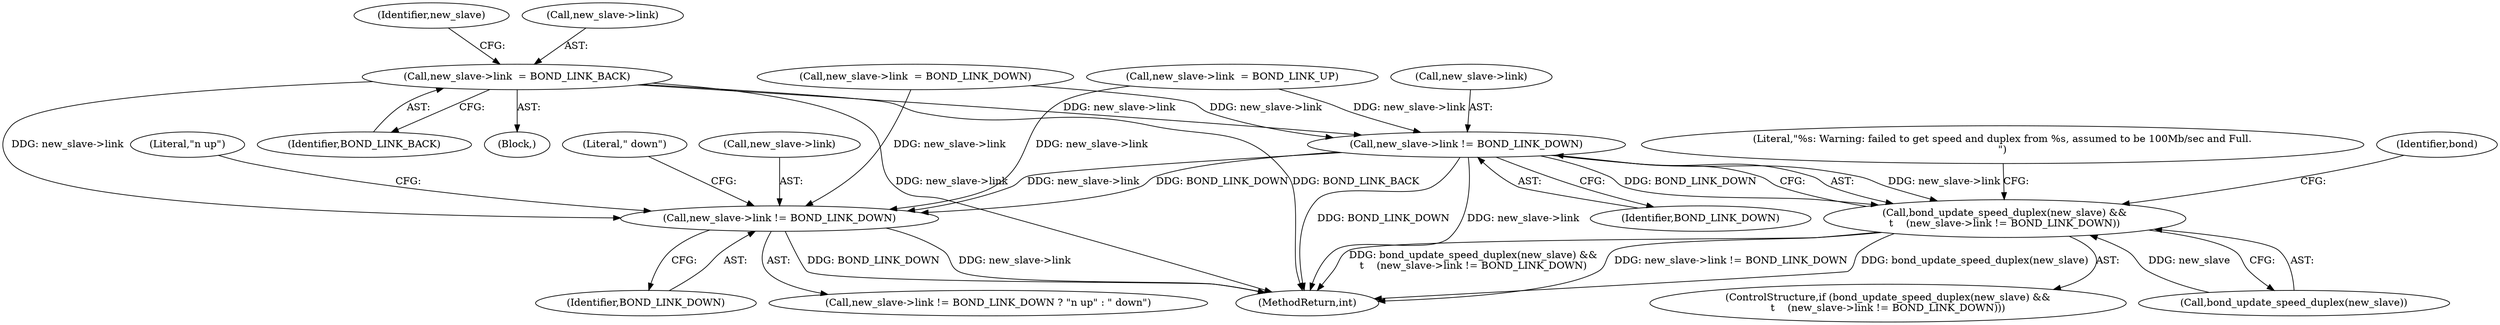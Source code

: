 digraph "0_linux_550fd08c2cebad61c548def135f67aba284c6162_0@pointer" {
"1000758" [label="(Call,new_slave->link  = BOND_LINK_BACK)"];
"1000799" [label="(Call,new_slave->link != BOND_LINK_DOWN)"];
"1000796" [label="(Call,bond_update_speed_duplex(new_slave) &&\n\t    (new_slave->link != BOND_LINK_DOWN))"];
"1001029" [label="(Call,new_slave->link != BOND_LINK_DOWN)"];
"1000790" [label="(Call,new_slave->link  = BOND_LINK_DOWN)"];
"1001030" [label="(Call,new_slave->link)"];
"1000758" [label="(Call,new_slave->link  = BOND_LINK_BACK)"];
"1001028" [label="(Call,new_slave->link != BOND_LINK_DOWN ? \"n up\" : \" down\")"];
"1001091" [label="(MethodReturn,int)"];
"1000765" [label="(Identifier,new_slave)"];
"1001033" [label="(Identifier,BOND_LINK_DOWN)"];
"1001034" [label="(Literal,\"n up\")"];
"1000803" [label="(Identifier,BOND_LINK_DOWN)"];
"1001029" [label="(Call,new_slave->link != BOND_LINK_DOWN)"];
"1000762" [label="(Identifier,BOND_LINK_BACK)"];
"1000806" [label="(Literal,\"%s: Warning: failed to get speed and duplex from %s, assumed to be 100Mb/sec and Full.\n\")"];
"1000795" [label="(ControlStructure,if (bond_update_speed_duplex(new_slave) &&\n\t    (new_slave->link != BOND_LINK_DOWN)))"];
"1000755" [label="(Block,)"];
"1000797" [label="(Call,bond_update_speed_duplex(new_slave))"];
"1000759" [label="(Call,new_slave->link)"];
"1000800" [label="(Call,new_slave->link)"];
"1000834" [label="(Identifier,bond)"];
"1000796" [label="(Call,bond_update_speed_duplex(new_slave) &&\n\t    (new_slave->link != BOND_LINK_DOWN))"];
"1001035" [label="(Literal,\" down\")"];
"1000776" [label="(Call,new_slave->link  = BOND_LINK_UP)"];
"1000799" [label="(Call,new_slave->link != BOND_LINK_DOWN)"];
"1000758" -> "1000755"  [label="AST: "];
"1000758" -> "1000762"  [label="CFG: "];
"1000759" -> "1000758"  [label="AST: "];
"1000762" -> "1000758"  [label="AST: "];
"1000765" -> "1000758"  [label="CFG: "];
"1000758" -> "1001091"  [label="DDG: BOND_LINK_BACK"];
"1000758" -> "1001091"  [label="DDG: new_slave->link"];
"1000758" -> "1000799"  [label="DDG: new_slave->link"];
"1000758" -> "1001029"  [label="DDG: new_slave->link"];
"1000799" -> "1000796"  [label="AST: "];
"1000799" -> "1000803"  [label="CFG: "];
"1000800" -> "1000799"  [label="AST: "];
"1000803" -> "1000799"  [label="AST: "];
"1000796" -> "1000799"  [label="CFG: "];
"1000799" -> "1001091"  [label="DDG: BOND_LINK_DOWN"];
"1000799" -> "1001091"  [label="DDG: new_slave->link"];
"1000799" -> "1000796"  [label="DDG: new_slave->link"];
"1000799" -> "1000796"  [label="DDG: BOND_LINK_DOWN"];
"1000790" -> "1000799"  [label="DDG: new_slave->link"];
"1000776" -> "1000799"  [label="DDG: new_slave->link"];
"1000799" -> "1001029"  [label="DDG: new_slave->link"];
"1000799" -> "1001029"  [label="DDG: BOND_LINK_DOWN"];
"1000796" -> "1000795"  [label="AST: "];
"1000796" -> "1000797"  [label="CFG: "];
"1000797" -> "1000796"  [label="AST: "];
"1000806" -> "1000796"  [label="CFG: "];
"1000834" -> "1000796"  [label="CFG: "];
"1000796" -> "1001091"  [label="DDG: bond_update_speed_duplex(new_slave) &&\n\t    (new_slave->link != BOND_LINK_DOWN)"];
"1000796" -> "1001091"  [label="DDG: new_slave->link != BOND_LINK_DOWN"];
"1000796" -> "1001091"  [label="DDG: bond_update_speed_duplex(new_slave)"];
"1000797" -> "1000796"  [label="DDG: new_slave"];
"1001029" -> "1001028"  [label="AST: "];
"1001029" -> "1001033"  [label="CFG: "];
"1001030" -> "1001029"  [label="AST: "];
"1001033" -> "1001029"  [label="AST: "];
"1001034" -> "1001029"  [label="CFG: "];
"1001035" -> "1001029"  [label="CFG: "];
"1001029" -> "1001091"  [label="DDG: new_slave->link"];
"1001029" -> "1001091"  [label="DDG: BOND_LINK_DOWN"];
"1000790" -> "1001029"  [label="DDG: new_slave->link"];
"1000776" -> "1001029"  [label="DDG: new_slave->link"];
}
